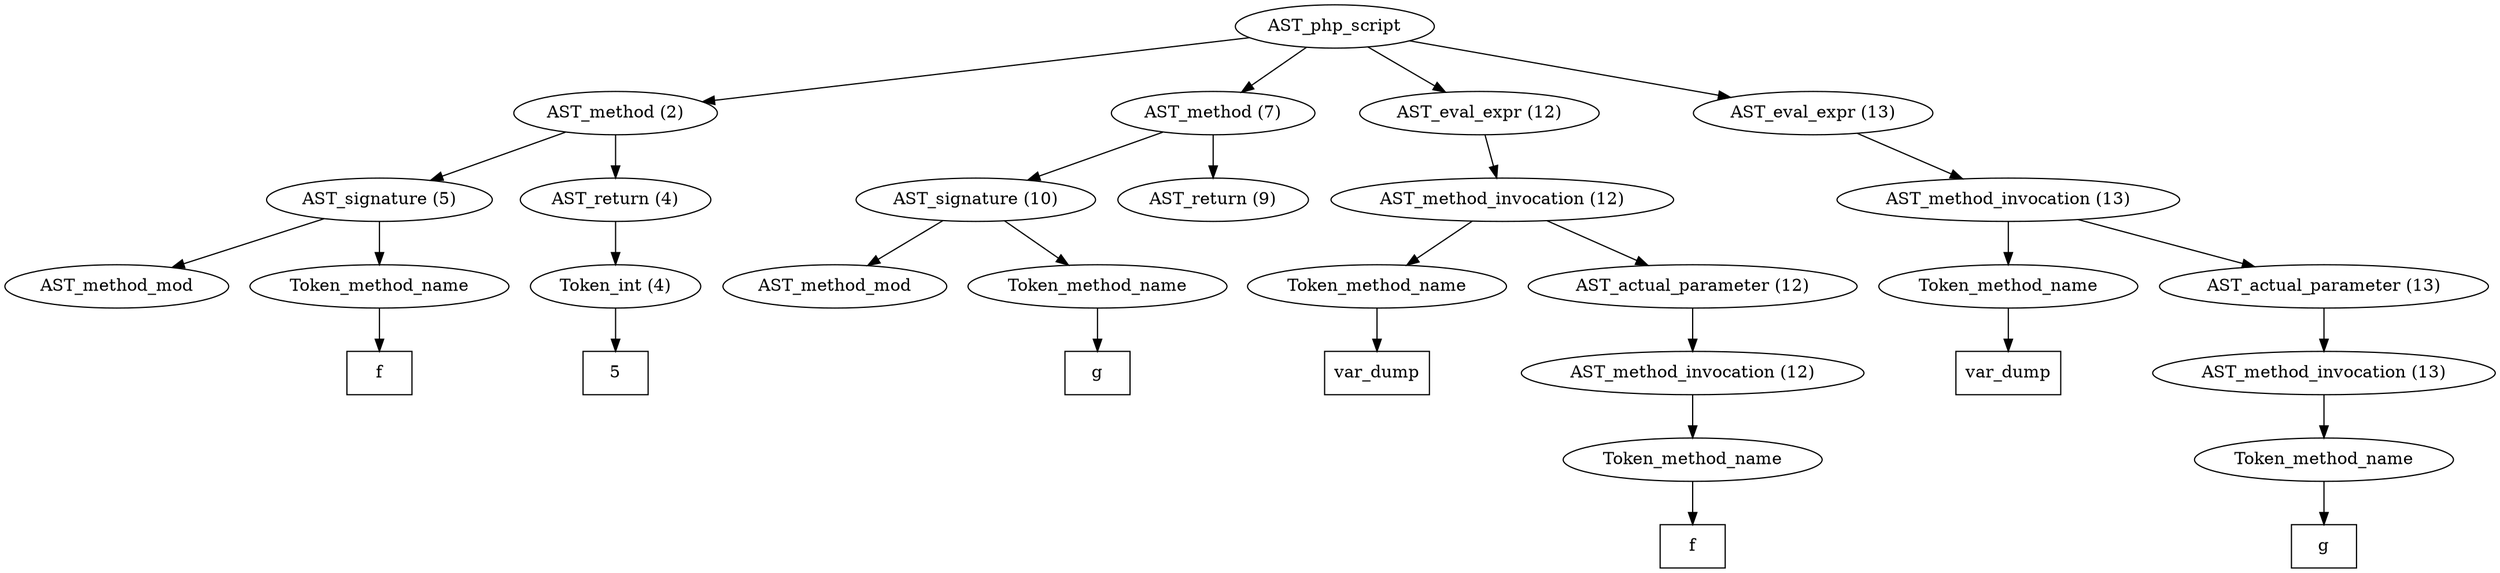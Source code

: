 /*
 * AST in dot format generated by phc -- the PHP compiler
 */

digraph AST {
node_0 [label="AST_php_script"];
node_1 [label="AST_method (2)"];
node_2 [label="AST_signature (5)"];
node_3 [label="AST_method_mod"];
node_4 [label="Token_method_name"];
node_5 [label="f", shape=box]
node_4 -> node_5;
node_2 -> node_4;
node_2 -> node_3;
node_6 [label="AST_return (4)"];
node_7 [label="Token_int (4)"];
node_8 [label="5", shape=box]
node_7 -> node_8;
node_6 -> node_7;
node_1 -> node_6;
node_1 -> node_2;
node_9 [label="AST_method (7)"];
node_10 [label="AST_signature (10)"];
node_11 [label="AST_method_mod"];
node_12 [label="Token_method_name"];
node_13 [label="g", shape=box]
node_12 -> node_13;
node_10 -> node_12;
node_10 -> node_11;
node_14 [label="AST_return (9)"];
node_9 -> node_14;
node_9 -> node_10;
node_15 [label="AST_eval_expr (12)"];
node_16 [label="AST_method_invocation (12)"];
node_17 [label="Token_method_name"];
node_18 [label="var_dump", shape=box]
node_17 -> node_18;
node_19 [label="AST_actual_parameter (12)"];
node_20 [label="AST_method_invocation (12)"];
node_21 [label="Token_method_name"];
node_22 [label="f", shape=box]
node_21 -> node_22;
node_20 -> node_21;
node_19 -> node_20;
node_16 -> node_19;
node_16 -> node_17;
node_15 -> node_16;
node_23 [label="AST_eval_expr (13)"];
node_24 [label="AST_method_invocation (13)"];
node_25 [label="Token_method_name"];
node_26 [label="var_dump", shape=box]
node_25 -> node_26;
node_27 [label="AST_actual_parameter (13)"];
node_28 [label="AST_method_invocation (13)"];
node_29 [label="Token_method_name"];
node_30 [label="g", shape=box]
node_29 -> node_30;
node_28 -> node_29;
node_27 -> node_28;
node_24 -> node_27;
node_24 -> node_25;
node_23 -> node_24;
node_0 -> node_23;
node_0 -> node_15;
node_0 -> node_9;
node_0 -> node_1;
}

